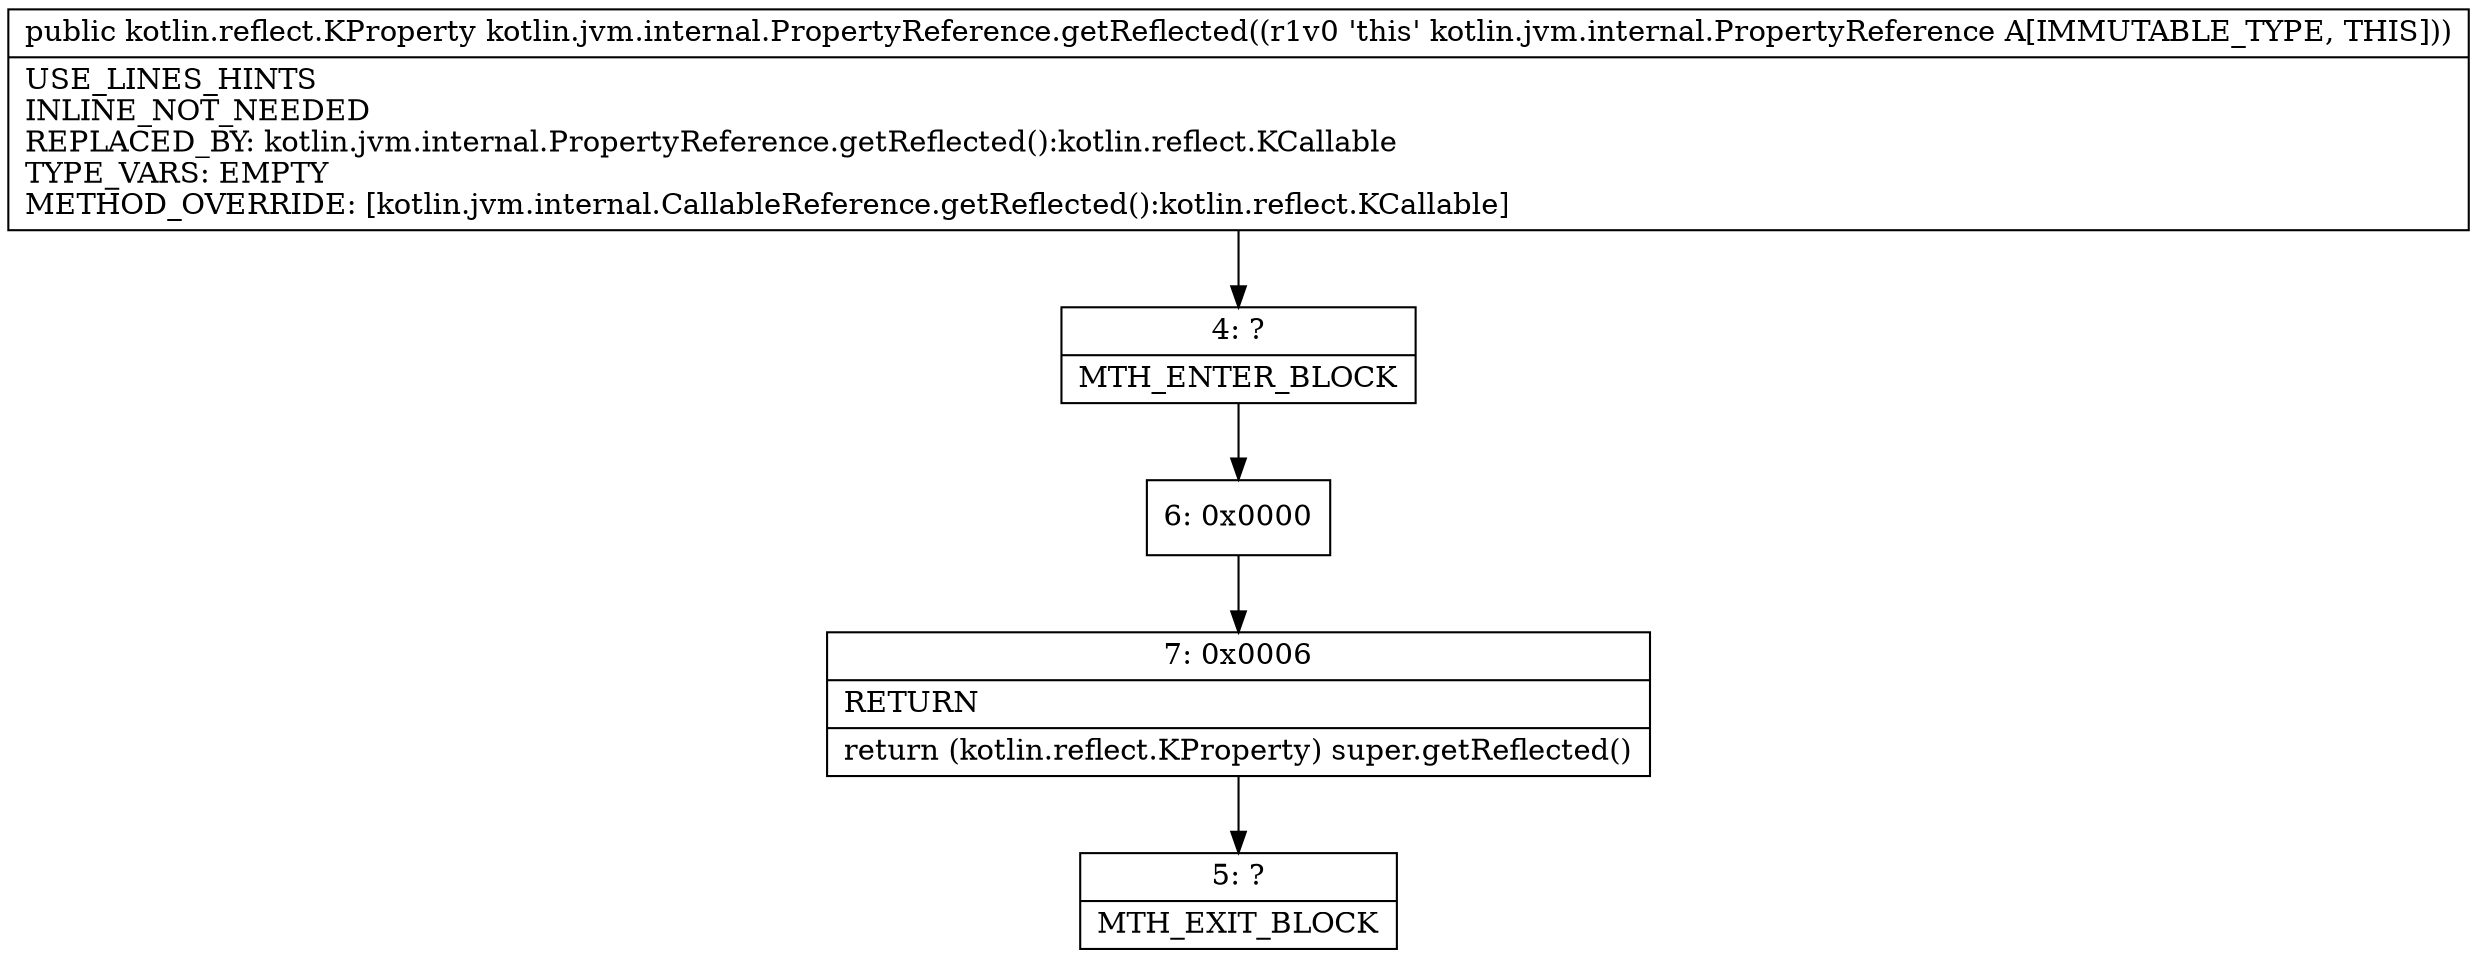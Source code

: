 digraph "CFG forkotlin.jvm.internal.PropertyReference.getReflected()Lkotlin\/reflect\/KProperty;" {
Node_4 [shape=record,label="{4\:\ ?|MTH_ENTER_BLOCK\l}"];
Node_6 [shape=record,label="{6\:\ 0x0000}"];
Node_7 [shape=record,label="{7\:\ 0x0006|RETURN\l|return (kotlin.reflect.KProperty) super.getReflected()\l}"];
Node_5 [shape=record,label="{5\:\ ?|MTH_EXIT_BLOCK\l}"];
MethodNode[shape=record,label="{public kotlin.reflect.KProperty kotlin.jvm.internal.PropertyReference.getReflected((r1v0 'this' kotlin.jvm.internal.PropertyReference A[IMMUTABLE_TYPE, THIS]))  | USE_LINES_HINTS\lINLINE_NOT_NEEDED\lREPLACED_BY: kotlin.jvm.internal.PropertyReference.getReflected():kotlin.reflect.KCallable\lTYPE_VARS: EMPTY\lMETHOD_OVERRIDE: [kotlin.jvm.internal.CallableReference.getReflected():kotlin.reflect.KCallable]\l}"];
MethodNode -> Node_4;Node_4 -> Node_6;
Node_6 -> Node_7;
Node_7 -> Node_5;
}

